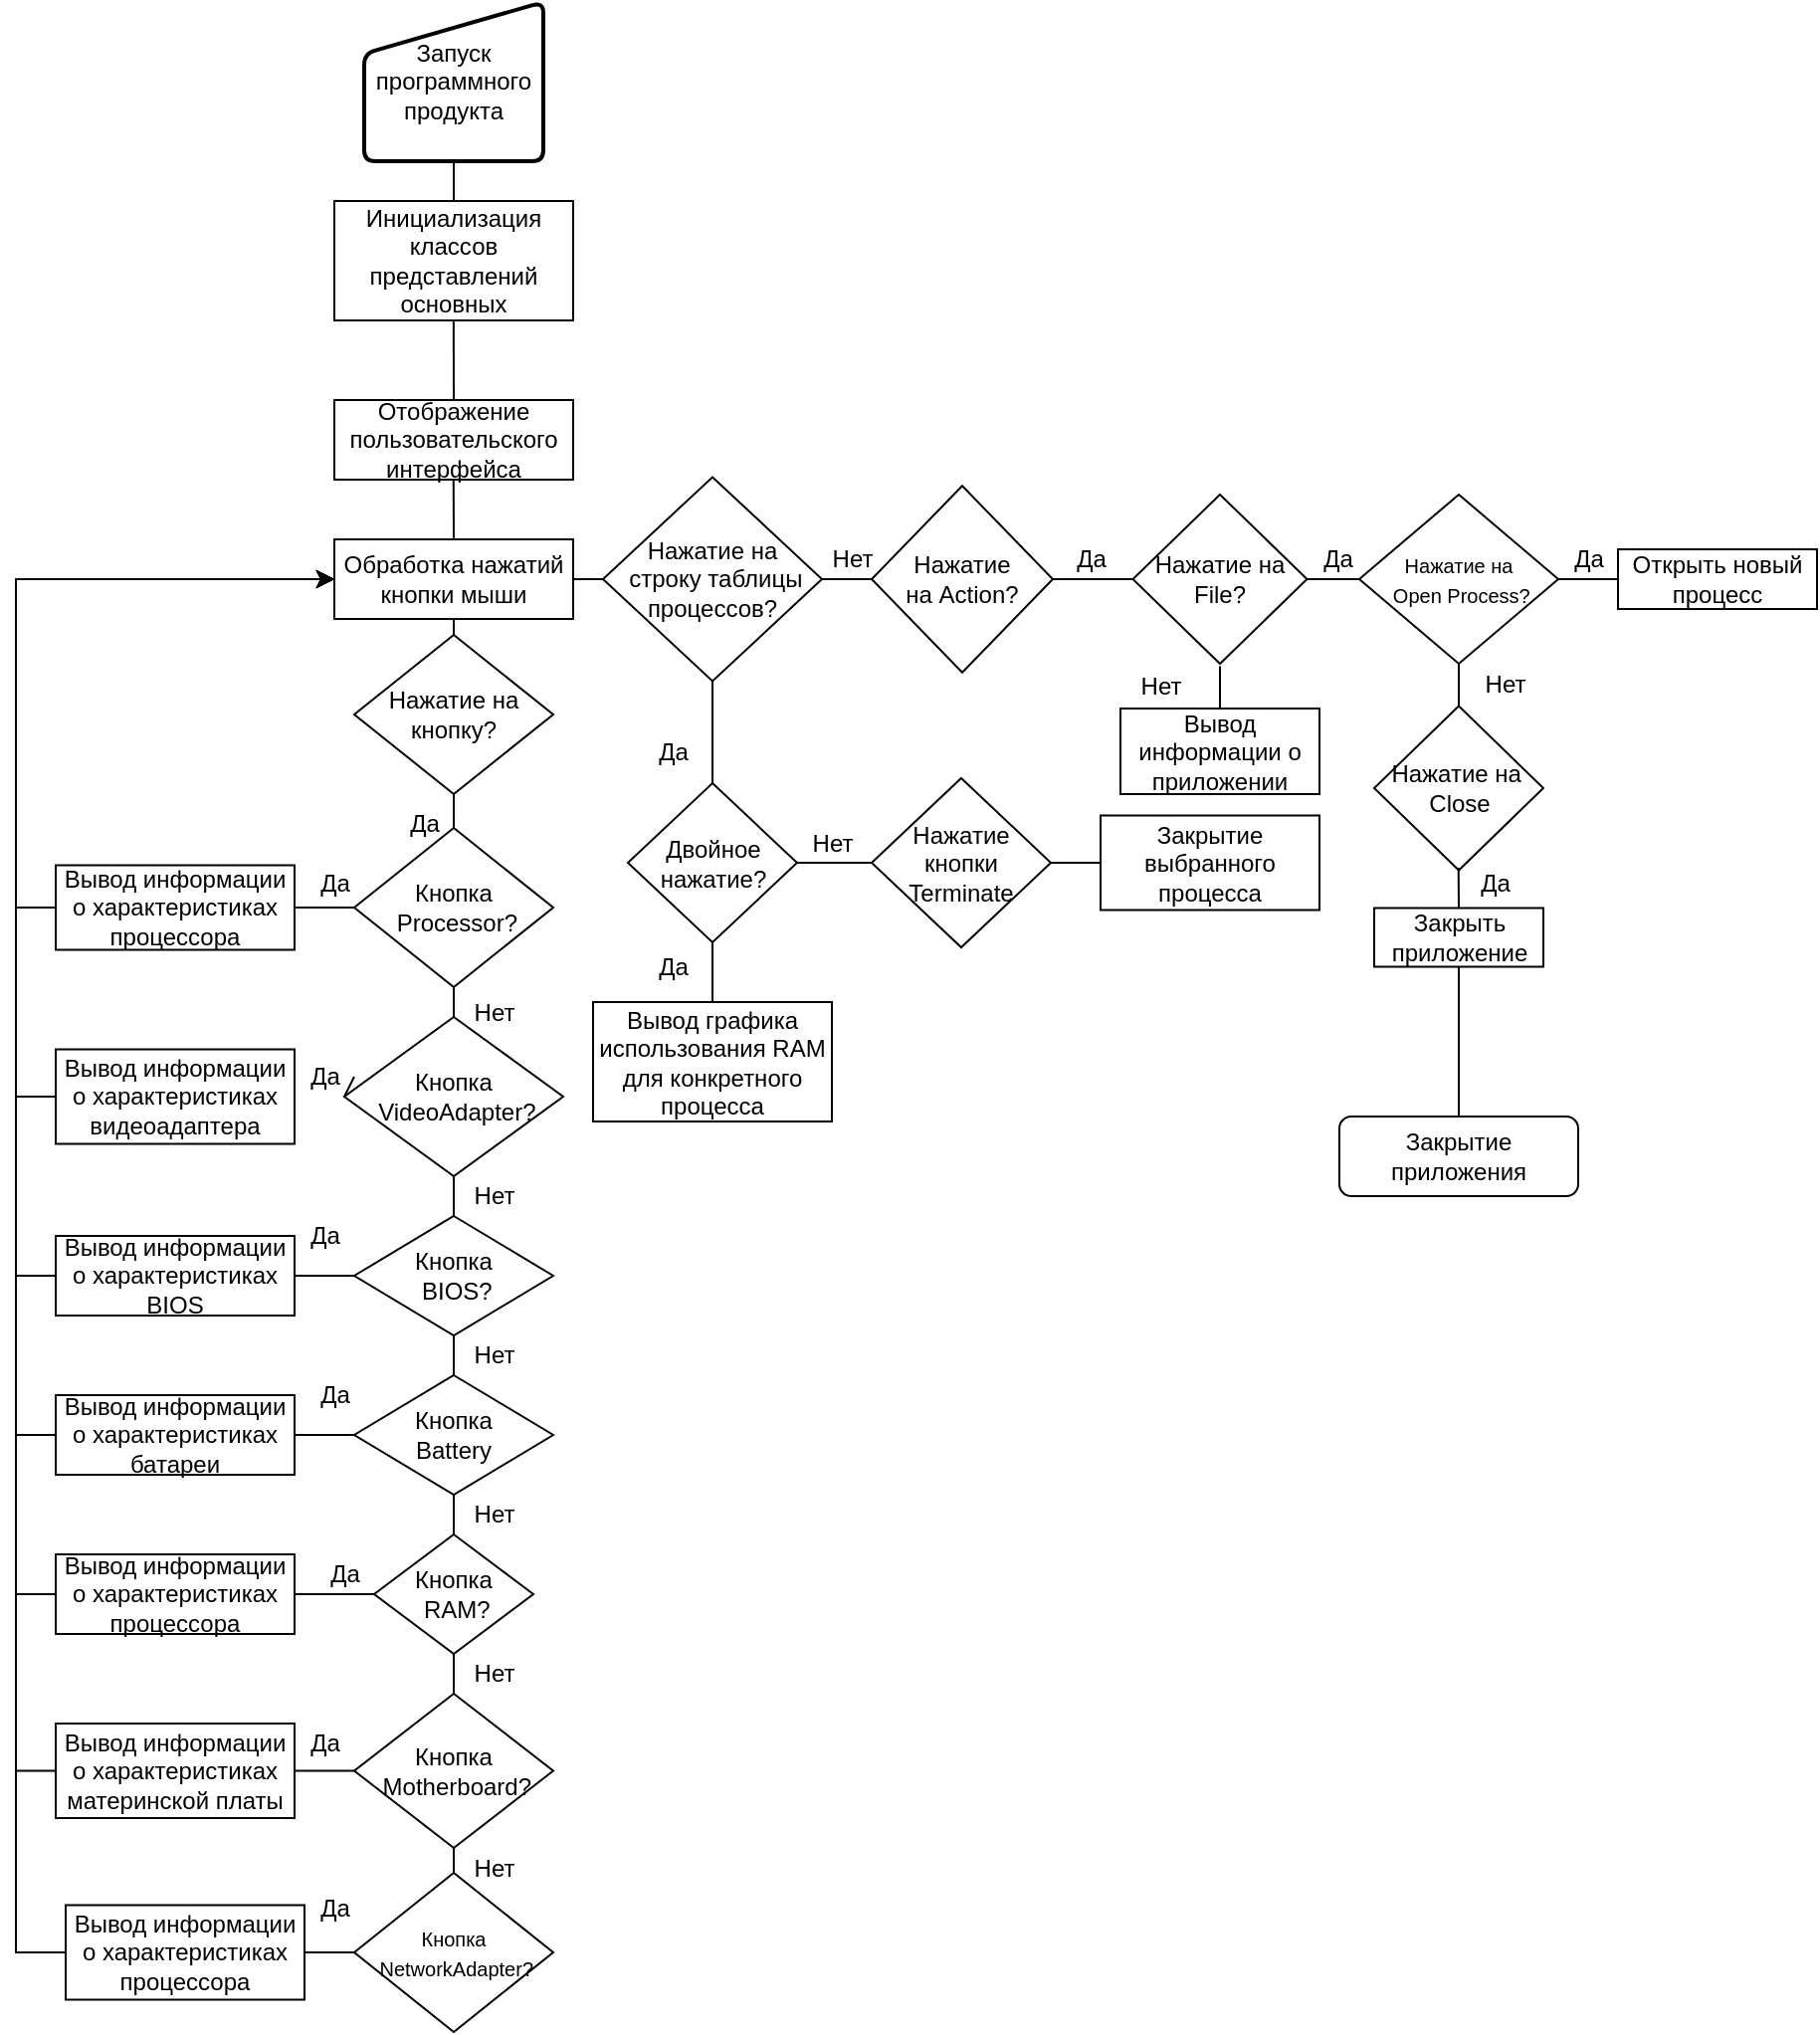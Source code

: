 <mxfile version="13.9.9" type="device"><diagram id="_V2CQg0SxK5S_n-5SjJo" name="Страница 1"><mxGraphModel dx="3201" dy="1174" grid="1" gridSize="10" guides="1" tooltips="1" connect="1" arrows="1" fold="1" page="1" pageScale="1" pageWidth="827" pageHeight="1169" math="0" shadow="0"><root><mxCell id="0"/><mxCell id="1" parent="0"/><mxCell id="yJj04s_8l4-tccNvQgyF-4" value="Запуск программного продукта" style="html=1;strokeWidth=2;shape=manualInput;whiteSpace=wrap;rounded=1;size=26;arcSize=11;" vertex="1" parent="1"><mxGeometry x="75" y="80" width="90" height="80" as="geometry"/></mxCell><mxCell id="yJj04s_8l4-tccNvQgyF-8" value="Инициализация классов представлений основных" style="rounded=0;whiteSpace=wrap;html=1;" vertex="1" parent="1"><mxGeometry x="60" y="180" width="120" height="60" as="geometry"/></mxCell><mxCell id="yJj04s_8l4-tccNvQgyF-11" value="" style="endArrow=none;html=1;entryX=0.5;entryY=1;entryDx=0;entryDy=0;exitX=0.5;exitY=0;exitDx=0;exitDy=0;" edge="1" parent="1" source="yJj04s_8l4-tccNvQgyF-8" target="yJj04s_8l4-tccNvQgyF-4"><mxGeometry width="50" height="50" relative="1" as="geometry"><mxPoint x="105" y="210" as="sourcePoint"/><mxPoint x="155" y="160" as="targetPoint"/></mxGeometry></mxCell><mxCell id="yJj04s_8l4-tccNvQgyF-12" value="Отображение пользовательского интерфейса" style="rounded=0;whiteSpace=wrap;html=1;" vertex="1" parent="1"><mxGeometry x="60" y="280" width="120" height="40" as="geometry"/></mxCell><mxCell id="yJj04s_8l4-tccNvQgyF-13" value="Обработка нажатий кнопки мыши" style="rounded=0;whiteSpace=wrap;html=1;" vertex="1" parent="1"><mxGeometry x="60" y="350.01" width="120" height="40" as="geometry"/></mxCell><mxCell id="yJj04s_8l4-tccNvQgyF-16" value="" style="endArrow=none;html=1;entryX=0.5;entryY=1;entryDx=0;entryDy=0;exitX=0.5;exitY=0;exitDx=0;exitDy=0;" edge="1" parent="1" source="yJj04s_8l4-tccNvQgyF-12"><mxGeometry width="50" height="50" relative="1" as="geometry"><mxPoint x="119.92" y="260" as="sourcePoint"/><mxPoint x="119.92" y="240" as="targetPoint"/></mxGeometry></mxCell><mxCell id="yJj04s_8l4-tccNvQgyF-17" value="" style="endArrow=none;html=1;entryX=0.5;entryY=1;entryDx=0;entryDy=0;exitX=0.5;exitY=0;exitDx=0;exitDy=0;" edge="1" parent="1" source="yJj04s_8l4-tccNvQgyF-13"><mxGeometry width="50" height="50" relative="1" as="geometry"><mxPoint x="119.88" y="340" as="sourcePoint"/><mxPoint x="119.88" y="320" as="targetPoint"/></mxGeometry></mxCell><mxCell id="yJj04s_8l4-tccNvQgyF-18" value="" style="endArrow=none;html=1;exitX=1;exitY=0.5;exitDx=0;exitDy=0;entryX=0;entryY=0.5;entryDx=0;entryDy=0;" edge="1" parent="1" source="yJj04s_8l4-tccNvQgyF-13" target="yJj04s_8l4-tccNvQgyF-19"><mxGeometry width="50" height="50" relative="1" as="geometry"><mxPoint x="250" y="400" as="sourcePoint"/><mxPoint x="240" y="370" as="targetPoint"/></mxGeometry></mxCell><mxCell id="yJj04s_8l4-tccNvQgyF-19" value="Нажатие на&lt;br&gt;&amp;nbsp;строку таблицы процессов?" style="rhombus;whiteSpace=wrap;html=1;" vertex="1" parent="1"><mxGeometry x="195" y="318.75" width="110" height="102.5" as="geometry"/></mxCell><mxCell id="yJj04s_8l4-tccNvQgyF-30" value="" style="endArrow=none;html=1;entryX=0.5;entryY=1;entryDx=0;entryDy=0;exitX=0.5;exitY=0;exitDx=0;exitDy=0;" edge="1" parent="1" source="yJj04s_8l4-tccNvQgyF-32" target="yJj04s_8l4-tccNvQgyF-19"><mxGeometry width="50" height="50" relative="1" as="geometry"><mxPoint x="250" y="462.5" as="sourcePoint"/><mxPoint x="249.8" y="425" as="targetPoint"/></mxGeometry></mxCell><mxCell id="yJj04s_8l4-tccNvQgyF-31" value="Да" style="text;html=1;align=center;verticalAlign=middle;resizable=0;points=[];autosize=1;" vertex="1" parent="1"><mxGeometry x="215" y="446.5" width="30" height="20" as="geometry"/></mxCell><mxCell id="yJj04s_8l4-tccNvQgyF-32" value="Двойное нажатие?" style="rhombus;whiteSpace=wrap;html=1;" vertex="1" parent="1"><mxGeometry x="207.5" y="472.5" width="85" height="80" as="geometry"/></mxCell><mxCell id="yJj04s_8l4-tccNvQgyF-33" value="" style="endArrow=none;html=1;entryX=0.5;entryY=1;entryDx=0;entryDy=0;exitX=0.5;exitY=0;exitDx=0;exitDy=0;" edge="1" parent="1" source="yJj04s_8l4-tccNvQgyF-40" target="yJj04s_8l4-tccNvQgyF-32"><mxGeometry width="50" height="50" relative="1" as="geometry"><mxPoint x="250" y="592.5" as="sourcePoint"/><mxPoint x="265" y="562.5" as="targetPoint"/></mxGeometry></mxCell><mxCell id="yJj04s_8l4-tccNvQgyF-34" value="Да" style="text;html=1;align=center;verticalAlign=middle;resizable=0;points=[];autosize=1;" vertex="1" parent="1"><mxGeometry x="215" y="555" width="30" height="20" as="geometry"/></mxCell><mxCell id="yJj04s_8l4-tccNvQgyF-35" value="" style="endArrow=none;html=1;exitX=1;exitY=0.5;exitDx=0;exitDy=0;entryX=0;entryY=0.5;entryDx=0;entryDy=0;" edge="1" parent="1" source="yJj04s_8l4-tccNvQgyF-32" target="yJj04s_8l4-tccNvQgyF-37"><mxGeometry width="50" height="50" relative="1" as="geometry"><mxPoint x="315" y="562.5" as="sourcePoint"/><mxPoint x="345" y="512.5" as="targetPoint"/></mxGeometry></mxCell><mxCell id="yJj04s_8l4-tccNvQgyF-36" value="Нет" style="text;html=1;align=center;verticalAlign=middle;resizable=0;points=[];autosize=1;" vertex="1" parent="1"><mxGeometry x="290" y="492.5" width="40" height="20" as="geometry"/></mxCell><mxCell id="yJj04s_8l4-tccNvQgyF-37" value="Нажатие &lt;br&gt;кнопки &lt;br&gt;Terminate" style="rhombus;whiteSpace=wrap;html=1;" vertex="1" parent="1"><mxGeometry x="330" y="470" width="90" height="85" as="geometry"/></mxCell><mxCell id="yJj04s_8l4-tccNvQgyF-38" value="Закрытие выбранного процесса" style="rounded=0;whiteSpace=wrap;html=1;" vertex="1" parent="1"><mxGeometry x="445" y="488.75" width="110" height="47.5" as="geometry"/></mxCell><mxCell id="yJj04s_8l4-tccNvQgyF-39" value="" style="endArrow=none;html=1;exitX=1;exitY=0.5;exitDx=0;exitDy=0;entryX=0;entryY=0.5;entryDx=0;entryDy=0;" edge="1" parent="1" source="yJj04s_8l4-tccNvQgyF-37" target="yJj04s_8l4-tccNvQgyF-38"><mxGeometry width="50" height="50" relative="1" as="geometry"><mxPoint x="375" y="612.5" as="sourcePoint"/><mxPoint x="425" y="562.5" as="targetPoint"/></mxGeometry></mxCell><mxCell id="yJj04s_8l4-tccNvQgyF-40" value="Вывод графика использования RAM для конкретного процесса" style="rounded=0;whiteSpace=wrap;html=1;" vertex="1" parent="1"><mxGeometry x="190" y="582.5" width="120" height="60" as="geometry"/></mxCell><mxCell id="yJj04s_8l4-tccNvQgyF-41" value="" style="endArrow=none;html=1;exitX=1;exitY=0.5;exitDx=0;exitDy=0;entryX=0;entryY=0.5;entryDx=0;entryDy=0;" edge="1" parent="1" source="yJj04s_8l4-tccNvQgyF-19" target="yJj04s_8l4-tccNvQgyF-42"><mxGeometry width="50" height="50" relative="1" as="geometry"><mxPoint x="335" y="362.5" as="sourcePoint"/><mxPoint x="355" y="372.5" as="targetPoint"/></mxGeometry></mxCell><mxCell id="yJj04s_8l4-tccNvQgyF-42" value="Нажатие &lt;br&gt;на Action?" style="rhombus;whiteSpace=wrap;html=1;" vertex="1" parent="1"><mxGeometry x="330" y="323.13" width="91" height="93.75" as="geometry"/></mxCell><mxCell id="yJj04s_8l4-tccNvQgyF-43" value="Нет" style="text;html=1;align=center;verticalAlign=middle;resizable=0;points=[];autosize=1;" vertex="1" parent="1"><mxGeometry x="300" y="350" width="40" height="20" as="geometry"/></mxCell><mxCell id="yJj04s_8l4-tccNvQgyF-44" value="" style="endArrow=none;html=1;exitX=1;exitY=0.5;exitDx=0;exitDy=0;entryX=0;entryY=0.5;entryDx=0;entryDy=0;" edge="1" parent="1" source="yJj04s_8l4-tccNvQgyF-42" target="yJj04s_8l4-tccNvQgyF-46"><mxGeometry width="50" height="50" relative="1" as="geometry"><mxPoint x="421" y="372.5" as="sourcePoint"/><mxPoint x="471" y="372.5" as="targetPoint"/></mxGeometry></mxCell><mxCell id="yJj04s_8l4-tccNvQgyF-45" value="Да" style="text;html=1;align=center;verticalAlign=middle;resizable=0;points=[];autosize=1;" vertex="1" parent="1"><mxGeometry x="425" y="350" width="30" height="20" as="geometry"/></mxCell><mxCell id="yJj04s_8l4-tccNvQgyF-46" value="Нажатие на File?" style="rhombus;whiteSpace=wrap;html=1;" vertex="1" parent="1"><mxGeometry x="461.25" y="327.5" width="87.5" height="85" as="geometry"/></mxCell><mxCell id="yJj04s_8l4-tccNvQgyF-48" value="" style="endArrow=none;html=1;entryX=0.5;entryY=1;entryDx=0;entryDy=0;exitX=0.5;exitY=0;exitDx=0;exitDy=0;" edge="1" parent="1" source="yJj04s_8l4-tccNvQgyF-50"><mxGeometry width="50" height="50" relative="1" as="geometry"><mxPoint x="505" y="436.5" as="sourcePoint"/><mxPoint x="505" y="413.75" as="targetPoint"/></mxGeometry></mxCell><mxCell id="yJj04s_8l4-tccNvQgyF-49" value="Нет" style="text;html=1;align=center;verticalAlign=middle;resizable=0;points=[];autosize=1;" vertex="1" parent="1"><mxGeometry x="455" y="413.75" width="40" height="20" as="geometry"/></mxCell><mxCell id="yJj04s_8l4-tccNvQgyF-50" value="Вывод информации о приложении" style="rounded=0;whiteSpace=wrap;html=1;" vertex="1" parent="1"><mxGeometry x="455" y="435" width="100" height="43" as="geometry"/></mxCell><mxCell id="yJj04s_8l4-tccNvQgyF-51" value="" style="endArrow=none;html=1;exitX=1;exitY=0.5;exitDx=0;exitDy=0;entryX=0;entryY=0.5;entryDx=0;entryDy=0;" edge="1" parent="1" source="yJj04s_8l4-tccNvQgyF-46" target="yJj04s_8l4-tccNvQgyF-53"><mxGeometry width="50" height="50" relative="1" as="geometry"><mxPoint x="575" y="372.02" as="sourcePoint"/><mxPoint x="595" y="372.5" as="targetPoint"/></mxGeometry></mxCell><mxCell id="yJj04s_8l4-tccNvQgyF-52" value="Да" style="text;html=1;align=center;verticalAlign=middle;resizable=0;points=[];autosize=1;" vertex="1" parent="1"><mxGeometry x="548.75" y="350" width="30" height="20" as="geometry"/></mxCell><mxCell id="yJj04s_8l4-tccNvQgyF-53" value="&lt;font style=&quot;font-size: 10px&quot;&gt;Нажатие на&lt;br&gt;&amp;nbsp;Open Process?&lt;/font&gt;" style="rhombus;whiteSpace=wrap;html=1;" vertex="1" parent="1"><mxGeometry x="575" y="327.5" width="100" height="85" as="geometry"/></mxCell><mxCell id="yJj04s_8l4-tccNvQgyF-54" value="" style="endArrow=none;html=1;exitX=1;exitY=0.5;exitDx=0;exitDy=0;entryX=0;entryY=0.5;entryDx=0;entryDy=0;" edge="1" parent="1" source="yJj04s_8l4-tccNvQgyF-53" target="yJj04s_8l4-tccNvQgyF-56"><mxGeometry width="50" height="50" relative="1" as="geometry"><mxPoint x="685" y="372.5" as="sourcePoint"/><mxPoint x="735.0" y="372.5" as="targetPoint"/></mxGeometry></mxCell><mxCell id="yJj04s_8l4-tccNvQgyF-55" value="Да" style="text;html=1;align=center;verticalAlign=middle;resizable=0;points=[];autosize=1;" vertex="1" parent="1"><mxGeometry x="675" y="350" width="30" height="20" as="geometry"/></mxCell><mxCell id="yJj04s_8l4-tccNvQgyF-56" value="Открыть новый процесс" style="rounded=0;whiteSpace=wrap;html=1;" vertex="1" parent="1"><mxGeometry x="705" y="355.01" width="100" height="30" as="geometry"/></mxCell><mxCell id="yJj04s_8l4-tccNvQgyF-57" value="" style="endArrow=none;html=1;entryX=0.5;entryY=1;entryDx=0;entryDy=0;exitX=0.5;exitY=0;exitDx=0;exitDy=0;" edge="1" parent="1" source="yJj04s_8l4-tccNvQgyF-138" target="yJj04s_8l4-tccNvQgyF-53"><mxGeometry width="50" height="50" relative="1" as="geometry"><mxPoint x="625" y="430" as="sourcePoint"/><mxPoint x="635" y="415.5" as="targetPoint"/></mxGeometry></mxCell><mxCell id="yJj04s_8l4-tccNvQgyF-58" value="Нет" style="text;html=1;align=center;verticalAlign=middle;resizable=0;points=[];autosize=1;" vertex="1" parent="1"><mxGeometry x="627.5" y="412.5" width="40" height="20" as="geometry"/></mxCell><mxCell id="yJj04s_8l4-tccNvQgyF-59" value="Закрыть приложение" style="rounded=0;whiteSpace=wrap;html=1;" vertex="1" parent="1"><mxGeometry x="582.5" y="535.25" width="85" height="29.5" as="geometry"/></mxCell><mxCell id="yJj04s_8l4-tccNvQgyF-60" value="Закрытие приложения" style="rounded=1;whiteSpace=wrap;html=1;" vertex="1" parent="1"><mxGeometry x="565" y="640" width="120" height="40" as="geometry"/></mxCell><mxCell id="yJj04s_8l4-tccNvQgyF-61" value="" style="endArrow=none;html=1;entryX=0.5;entryY=1;entryDx=0;entryDy=0;" edge="1" parent="1" source="yJj04s_8l4-tccNvQgyF-60" target="yJj04s_8l4-tccNvQgyF-59"><mxGeometry width="50" height="50" relative="1" as="geometry"><mxPoint x="415" y="512.5" as="sourcePoint"/><mxPoint x="465" y="462.5" as="targetPoint"/></mxGeometry></mxCell><mxCell id="yJj04s_8l4-tccNvQgyF-62" value="Нажатие на кнопку?" style="rhombus;whiteSpace=wrap;html=1;" vertex="1" parent="1"><mxGeometry x="70" y="398" width="100" height="80" as="geometry"/></mxCell><mxCell id="yJj04s_8l4-tccNvQgyF-63" value="" style="endArrow=none;html=1;entryX=0.5;entryY=1;entryDx=0;entryDy=0;" edge="1" parent="1" source="yJj04s_8l4-tccNvQgyF-62" target="yJj04s_8l4-tccNvQgyF-13"><mxGeometry width="50" height="50" relative="1" as="geometry"><mxPoint x="380" y="560" as="sourcePoint"/><mxPoint x="430" y="510" as="targetPoint"/></mxGeometry></mxCell><mxCell id="yJj04s_8l4-tccNvQgyF-65" value="" style="endArrow=none;html=1;entryX=0.5;entryY=1;entryDx=0;entryDy=0;exitX=0.5;exitY=0;exitDx=0;exitDy=0;" edge="1" parent="1" source="yJj04s_8l4-tccNvQgyF-67" target="yJj04s_8l4-tccNvQgyF-62"><mxGeometry width="50" height="50" relative="1" as="geometry"><mxPoint x="119.83" y="532.5" as="sourcePoint"/><mxPoint x="119.83" y="510" as="targetPoint"/></mxGeometry></mxCell><mxCell id="yJj04s_8l4-tccNvQgyF-66" value="Да" style="text;html=1;align=center;verticalAlign=middle;resizable=0;points=[];autosize=1;" vertex="1" parent="1"><mxGeometry x="90" y="482.5" width="30" height="20" as="geometry"/></mxCell><mxCell id="yJj04s_8l4-tccNvQgyF-67" value="Кнопка&lt;br&gt;&amp;nbsp;Processor?" style="rhombus;whiteSpace=wrap;html=1;" vertex="1" parent="1"><mxGeometry x="70" y="495" width="100" height="80" as="geometry"/></mxCell><mxCell id="yJj04s_8l4-tccNvQgyF-69" value="" style="endArrow=none;html=1;entryX=0.5;entryY=1;entryDx=0;entryDy=0;exitX=0.5;exitY=0;exitDx=0;exitDy=0;" edge="1" parent="1" source="yJj04s_8l4-tccNvQgyF-74" target="yJj04s_8l4-tccNvQgyF-67"><mxGeometry width="50" height="50" relative="1" as="geometry"><mxPoint x="120" y="625" as="sourcePoint"/><mxPoint x="120" y="602.5" as="targetPoint"/></mxGeometry></mxCell><mxCell id="yJj04s_8l4-tccNvQgyF-70" value="" style="endArrow=none;html=1;exitX=1;exitY=0.5;exitDx=0;exitDy=0;entryX=0;entryY=0.5;entryDx=0;entryDy=0;" edge="1" parent="1" source="yJj04s_8l4-tccNvQgyF-73" target="yJj04s_8l4-tccNvQgyF-67"><mxGeometry width="50" height="50" relative="1" as="geometry"><mxPoint x="20" y="562.26" as="sourcePoint"/><mxPoint x="70.0" y="562.26" as="targetPoint"/></mxGeometry></mxCell><mxCell id="yJj04s_8l4-tccNvQgyF-71" value="Да" style="text;html=1;align=center;verticalAlign=middle;resizable=0;points=[];autosize=1;" vertex="1" parent="1"><mxGeometry x="45" y="512.5" width="30" height="20" as="geometry"/></mxCell><mxCell id="yJj04s_8l4-tccNvQgyF-72" value="Нет" style="text;html=1;align=center;verticalAlign=middle;resizable=0;points=[];autosize=1;" vertex="1" parent="1"><mxGeometry x="120" y="577.5" width="40" height="20" as="geometry"/></mxCell><mxCell id="yJj04s_8l4-tccNvQgyF-143" style="edgeStyle=orthogonalEdgeStyle;rounded=0;orthogonalLoop=1;jettySize=auto;html=1;entryX=0;entryY=0.5;entryDx=0;entryDy=0;exitX=0;exitY=0.5;exitDx=0;exitDy=0;" edge="1" parent="1" source="yJj04s_8l4-tccNvQgyF-73" target="yJj04s_8l4-tccNvQgyF-13"><mxGeometry relative="1" as="geometry"/></mxCell><mxCell id="yJj04s_8l4-tccNvQgyF-73" value="Вывод информации о характеристиках процессора" style="rounded=0;whiteSpace=wrap;html=1;" vertex="1" parent="1"><mxGeometry x="-80" y="513.75" width="120" height="42.5" as="geometry"/></mxCell><mxCell id="yJj04s_8l4-tccNvQgyF-74" value="Кнопка&lt;br&gt;&amp;nbsp;VideoAdapter?" style="rhombus;whiteSpace=wrap;html=1;" vertex="1" parent="1"><mxGeometry x="65" y="590" width="110" height="80" as="geometry"/></mxCell><mxCell id="yJj04s_8l4-tccNvQgyF-75" value="" style="endArrow=none;html=1;entryX=0.5;entryY=1;entryDx=0;entryDy=0;" edge="1" parent="1" target="yJj04s_8l4-tccNvQgyF-74"><mxGeometry width="50" height="50" relative="1" as="geometry"><mxPoint x="120" y="722.5" as="sourcePoint"/><mxPoint x="120" y="700" as="targetPoint"/></mxGeometry></mxCell><mxCell id="yJj04s_8l4-tccNvQgyF-76" value="" style="endArrow=none;html=1;exitX=1;exitY=0.5;exitDx=0;exitDy=0;entryX=0;entryY=0.5;entryDx=0;entryDy=0;" edge="1" parent="1" source="yJj04s_8l4-tccNvQgyF-77" target="yJj04s_8l4-tccNvQgyF-74"><mxGeometry width="50" height="50" relative="1" as="geometry"><mxPoint x="20" y="659.76" as="sourcePoint"/><mxPoint x="70" y="659.76" as="targetPoint"/></mxGeometry></mxCell><mxCell id="yJj04s_8l4-tccNvQgyF-78" value="Нет" style="text;html=1;align=center;verticalAlign=middle;resizable=0;points=[];autosize=1;" vertex="1" parent="1"><mxGeometry x="120" y="670" width="40" height="20" as="geometry"/></mxCell><mxCell id="yJj04s_8l4-tccNvQgyF-144" style="edgeStyle=orthogonalEdgeStyle;rounded=0;orthogonalLoop=1;jettySize=auto;html=1;exitX=0;exitY=0.5;exitDx=0;exitDy=0;entryX=0;entryY=0.5;entryDx=0;entryDy=0;" edge="1" parent="1" source="yJj04s_8l4-tccNvQgyF-79" target="yJj04s_8l4-tccNvQgyF-13"><mxGeometry relative="1" as="geometry"/></mxCell><mxCell id="yJj04s_8l4-tccNvQgyF-79" value="Вывод информации о характеристиках видеоадаптера" style="rounded=0;whiteSpace=wrap;html=1;" vertex="1" parent="1"><mxGeometry x="-80" y="606.25" width="120" height="47.5" as="geometry"/></mxCell><mxCell id="yJj04s_8l4-tccNvQgyF-81" value="Кнопка&lt;br&gt;&amp;nbsp;BIOS?" style="rhombus;whiteSpace=wrap;html=1;" vertex="1" parent="1"><mxGeometry x="70" y="690" width="100" height="60" as="geometry"/></mxCell><mxCell id="yJj04s_8l4-tccNvQgyF-82" value="" style="endArrow=none;html=1;entryX=0.5;entryY=1;entryDx=0;entryDy=0;exitX=0.5;exitY=0;exitDx=0;exitDy=0;" edge="1" parent="1" source="yJj04s_8l4-tccNvQgyF-87" target="yJj04s_8l4-tccNvQgyF-81"><mxGeometry width="50" height="50" relative="1" as="geometry"><mxPoint x="120" y="825" as="sourcePoint"/><mxPoint x="120" y="802.5" as="targetPoint"/></mxGeometry></mxCell><mxCell id="yJj04s_8l4-tccNvQgyF-83" value="" style="endArrow=none;html=1;exitX=1;exitY=0.5;exitDx=0;exitDy=0;entryX=0;entryY=0.5;entryDx=0;entryDy=0;" edge="1" parent="1" source="yJj04s_8l4-tccNvQgyF-86" target="yJj04s_8l4-tccNvQgyF-81"><mxGeometry width="50" height="50" relative="1" as="geometry"><mxPoint x="20" y="762.26" as="sourcePoint"/><mxPoint x="70" y="762.26" as="targetPoint"/></mxGeometry></mxCell><mxCell id="yJj04s_8l4-tccNvQgyF-84" value="Да" style="text;html=1;align=center;verticalAlign=middle;resizable=0;points=[];autosize=1;" vertex="1" parent="1"><mxGeometry x="40" y="690" width="30" height="20" as="geometry"/></mxCell><mxCell id="yJj04s_8l4-tccNvQgyF-85" value="Нет" style="text;html=1;align=center;verticalAlign=middle;resizable=0;points=[];autosize=1;" vertex="1" parent="1"><mxGeometry x="120" y="750" width="40" height="20" as="geometry"/></mxCell><mxCell id="yJj04s_8l4-tccNvQgyF-145" style="edgeStyle=orthogonalEdgeStyle;rounded=0;orthogonalLoop=1;jettySize=auto;html=1;exitX=0;exitY=0.5;exitDx=0;exitDy=0;entryX=0;entryY=0.5;entryDx=0;entryDy=0;" edge="1" parent="1" source="yJj04s_8l4-tccNvQgyF-86" target="yJj04s_8l4-tccNvQgyF-13"><mxGeometry relative="1" as="geometry"/></mxCell><mxCell id="yJj04s_8l4-tccNvQgyF-86" value="Вывод информации о характеристиках BIOS" style="rounded=0;whiteSpace=wrap;html=1;" vertex="1" parent="1"><mxGeometry x="-80" y="700" width="120" height="40" as="geometry"/></mxCell><mxCell id="yJj04s_8l4-tccNvQgyF-87" value="Кнопка&lt;br&gt;Battery" style="rhombus;whiteSpace=wrap;html=1;" vertex="1" parent="1"><mxGeometry x="70" y="770" width="100" height="60" as="geometry"/></mxCell><mxCell id="yJj04s_8l4-tccNvQgyF-88" value="" style="endArrow=none;html=1;entryX=0.5;entryY=1;entryDx=0;entryDy=0;exitX=0.5;exitY=0;exitDx=0;exitDy=0;" edge="1" parent="1" source="yJj04s_8l4-tccNvQgyF-94" target="yJj04s_8l4-tccNvQgyF-87"><mxGeometry width="50" height="50" relative="1" as="geometry"><mxPoint x="120" y="932.5" as="sourcePoint"/><mxPoint x="120" y="910" as="targetPoint"/></mxGeometry></mxCell><mxCell id="yJj04s_8l4-tccNvQgyF-89" value="" style="endArrow=none;html=1;exitX=1;exitY=0.5;exitDx=0;exitDy=0;entryX=0;entryY=0.5;entryDx=0;entryDy=0;" edge="1" parent="1" source="yJj04s_8l4-tccNvQgyF-92" target="yJj04s_8l4-tccNvQgyF-87"><mxGeometry width="50" height="50" relative="1" as="geometry"><mxPoint x="20" y="869.76" as="sourcePoint"/><mxPoint x="70" y="869.76" as="targetPoint"/></mxGeometry></mxCell><mxCell id="yJj04s_8l4-tccNvQgyF-90" value="Да" style="text;html=1;align=center;verticalAlign=middle;resizable=0;points=[];autosize=1;" vertex="1" parent="1"><mxGeometry x="45" y="770" width="30" height="20" as="geometry"/></mxCell><mxCell id="yJj04s_8l4-tccNvQgyF-91" value="Нет" style="text;html=1;align=center;verticalAlign=middle;resizable=0;points=[];autosize=1;" vertex="1" parent="1"><mxGeometry x="120" y="830" width="40" height="20" as="geometry"/></mxCell><mxCell id="yJj04s_8l4-tccNvQgyF-147" style="edgeStyle=orthogonalEdgeStyle;rounded=0;orthogonalLoop=1;jettySize=auto;html=1;entryX=0;entryY=0.5;entryDx=0;entryDy=0;exitX=0;exitY=0.5;exitDx=0;exitDy=0;" edge="1" parent="1" source="yJj04s_8l4-tccNvQgyF-92" target="yJj04s_8l4-tccNvQgyF-13"><mxGeometry relative="1" as="geometry"><Array as="points"><mxPoint x="-100" y="800"/><mxPoint x="-100" y="370"/></Array></mxGeometry></mxCell><mxCell id="yJj04s_8l4-tccNvQgyF-92" value="Вывод информации о характеристиках батареи" style="rounded=0;whiteSpace=wrap;html=1;" vertex="1" parent="1"><mxGeometry x="-80" y="780" width="120" height="40" as="geometry"/></mxCell><mxCell id="yJj04s_8l4-tccNvQgyF-94" value="Кнопка&lt;br&gt;&amp;nbsp;RAM?" style="rhombus;whiteSpace=wrap;html=1;" vertex="1" parent="1"><mxGeometry x="80" y="850" width="80" height="60" as="geometry"/></mxCell><mxCell id="yJj04s_8l4-tccNvQgyF-95" value="" style="endArrow=none;html=1;entryX=0.5;entryY=1;entryDx=0;entryDy=0;" edge="1" parent="1" source="yJj04s_8l4-tccNvQgyF-108" target="yJj04s_8l4-tccNvQgyF-94"><mxGeometry width="50" height="50" relative="1" as="geometry"><mxPoint x="120" y="1042.5" as="sourcePoint"/><mxPoint x="120" y="1020" as="targetPoint"/></mxGeometry></mxCell><mxCell id="yJj04s_8l4-tccNvQgyF-96" value="" style="endArrow=none;html=1;exitX=1;exitY=0.5;exitDx=0;exitDy=0;entryX=0;entryY=0.5;entryDx=0;entryDy=0;" edge="1" parent="1" source="yJj04s_8l4-tccNvQgyF-99" target="yJj04s_8l4-tccNvQgyF-94"><mxGeometry width="50" height="50" relative="1" as="geometry"><mxPoint x="20" y="979.76" as="sourcePoint"/><mxPoint x="70" y="979.76" as="targetPoint"/></mxGeometry></mxCell><mxCell id="yJj04s_8l4-tccNvQgyF-97" value="Да" style="text;html=1;align=center;verticalAlign=middle;resizable=0;points=[];autosize=1;" vertex="1" parent="1"><mxGeometry x="50" y="860" width="30" height="20" as="geometry"/></mxCell><mxCell id="yJj04s_8l4-tccNvQgyF-98" value="Нет" style="text;html=1;align=center;verticalAlign=middle;resizable=0;points=[];autosize=1;" vertex="1" parent="1"><mxGeometry x="120" y="910" width="40" height="20" as="geometry"/></mxCell><mxCell id="yJj04s_8l4-tccNvQgyF-148" style="edgeStyle=orthogonalEdgeStyle;rounded=0;orthogonalLoop=1;jettySize=auto;html=1;entryX=0;entryY=0.5;entryDx=0;entryDy=0;exitX=0;exitY=0.5;exitDx=0;exitDy=0;" edge="1" parent="1" source="yJj04s_8l4-tccNvQgyF-99" target="yJj04s_8l4-tccNvQgyF-13"><mxGeometry relative="1" as="geometry"><Array as="points"><mxPoint x="-100" y="880"/><mxPoint x="-100" y="370"/></Array></mxGeometry></mxCell><mxCell id="yJj04s_8l4-tccNvQgyF-99" value="Вывод информации о характеристиках процессора" style="rounded=0;whiteSpace=wrap;html=1;" vertex="1" parent="1"><mxGeometry x="-80" y="860" width="120" height="40" as="geometry"/></mxCell><mxCell id="yJj04s_8l4-tccNvQgyF-109" value="" style="endArrow=none;html=1;entryX=0.5;entryY=1;entryDx=0;entryDy=0;" edge="1" parent="1" source="yJj04s_8l4-tccNvQgyF-126" target="yJj04s_8l4-tccNvQgyF-108"><mxGeometry width="50" height="50" relative="1" as="geometry"><mxPoint x="120" y="1142.5" as="sourcePoint"/><mxPoint x="120" y="1120" as="targetPoint"/></mxGeometry></mxCell><mxCell id="yJj04s_8l4-tccNvQgyF-110" value="" style="endArrow=none;html=1;exitX=1;exitY=0.5;exitDx=0;exitDy=0;entryX=0;entryY=0.5;entryDx=0;entryDy=0;" edge="1" parent="1" source="yJj04s_8l4-tccNvQgyF-113" target="yJj04s_8l4-tccNvQgyF-108"><mxGeometry width="50" height="50" relative="1" as="geometry"><mxPoint x="20" y="1079.76" as="sourcePoint"/><mxPoint x="70" y="1079.76" as="targetPoint"/></mxGeometry></mxCell><mxCell id="yJj04s_8l4-tccNvQgyF-111" value="Да" style="text;html=1;align=center;verticalAlign=middle;resizable=0;points=[];autosize=1;" vertex="1" parent="1"><mxGeometry x="40" y="945" width="30" height="20" as="geometry"/></mxCell><mxCell id="yJj04s_8l4-tccNvQgyF-112" value="Нет" style="text;html=1;align=center;verticalAlign=middle;resizable=0;points=[];autosize=1;" vertex="1" parent="1"><mxGeometry x="120" y="1007.5" width="40" height="20" as="geometry"/></mxCell><mxCell id="yJj04s_8l4-tccNvQgyF-149" style="edgeStyle=orthogonalEdgeStyle;rounded=0;orthogonalLoop=1;jettySize=auto;html=1;entryX=0;entryY=0.5;entryDx=0;entryDy=0;exitX=0;exitY=0.5;exitDx=0;exitDy=0;" edge="1" parent="1" source="yJj04s_8l4-tccNvQgyF-113" target="yJj04s_8l4-tccNvQgyF-13"><mxGeometry relative="1" as="geometry"><Array as="points"><mxPoint x="-100" y="969"/><mxPoint x="-100" y="370"/></Array></mxGeometry></mxCell><mxCell id="yJj04s_8l4-tccNvQgyF-113" value="Вывод информации о характеристиках материнской платы" style="rounded=0;whiteSpace=wrap;html=1;" vertex="1" parent="1"><mxGeometry x="-80" y="945" width="120" height="47.5" as="geometry"/></mxCell><mxCell id="yJj04s_8l4-tccNvQgyF-128" value="" style="endArrow=none;html=1;exitX=1;exitY=0.5;exitDx=0;exitDy=0;entryX=0;entryY=0.5;entryDx=0;entryDy=0;" edge="1" parent="1" source="yJj04s_8l4-tccNvQgyF-131" target="yJj04s_8l4-tccNvQgyF-126"><mxGeometry width="50" height="50" relative="1" as="geometry"><mxPoint x="20" y="1179.76" as="sourcePoint"/><mxPoint x="70" y="1179.76" as="targetPoint"/></mxGeometry></mxCell><mxCell id="yJj04s_8l4-tccNvQgyF-129" value="Да" style="text;html=1;align=center;verticalAlign=middle;resizable=0;points=[];autosize=1;" vertex="1" parent="1"><mxGeometry x="45" y="1027.5" width="30" height="20" as="geometry"/></mxCell><mxCell id="yJj04s_8l4-tccNvQgyF-150" style="edgeStyle=orthogonalEdgeStyle;rounded=0;orthogonalLoop=1;jettySize=auto;html=1;entryX=0;entryY=0.5;entryDx=0;entryDy=0;exitX=0;exitY=0.5;exitDx=0;exitDy=0;" edge="1" parent="1" source="yJj04s_8l4-tccNvQgyF-131" target="yJj04s_8l4-tccNvQgyF-13"><mxGeometry relative="1" as="geometry"><Array as="points"><mxPoint x="-100" y="1060"/><mxPoint x="-100" y="370"/></Array></mxGeometry></mxCell><mxCell id="yJj04s_8l4-tccNvQgyF-131" value="Вывод информации о характеристиках процессора" style="rounded=0;whiteSpace=wrap;html=1;" vertex="1" parent="1"><mxGeometry x="-75" y="1036.25" width="120" height="47.5" as="geometry"/></mxCell><mxCell id="yJj04s_8l4-tccNvQgyF-138" value="Нажатие на&amp;nbsp;&lt;br&gt;Close" style="rhombus;whiteSpace=wrap;html=1;" vertex="1" parent="1"><mxGeometry x="582.5" y="433.75" width="85" height="82.5" as="geometry"/></mxCell><mxCell id="yJj04s_8l4-tccNvQgyF-139" value="" style="endArrow=none;html=1;entryX=0.5;entryY=1;entryDx=0;entryDy=0;exitX=0.5;exitY=0;exitDx=0;exitDy=0;" edge="1" parent="1" source="yJj04s_8l4-tccNvQgyF-59"><mxGeometry width="50" height="50" relative="1" as="geometry"><mxPoint x="625" y="530" as="sourcePoint"/><mxPoint x="624.86" y="515" as="targetPoint"/></mxGeometry></mxCell><mxCell id="yJj04s_8l4-tccNvQgyF-140" value="Да" style="text;html=1;align=center;verticalAlign=middle;resizable=0;points=[];autosize=1;" vertex="1" parent="1"><mxGeometry x="627.5" y="512.5" width="30" height="20" as="geometry"/></mxCell><mxCell id="yJj04s_8l4-tccNvQgyF-108" value="Кнопка&lt;br&gt;&amp;nbsp;Motherboard?" style="rhombus;whiteSpace=wrap;html=1;" vertex="1" parent="1"><mxGeometry x="70" y="930" width="100" height="77.5" as="geometry"/></mxCell><mxCell id="yJj04s_8l4-tccNvQgyF-126" value="&lt;font style=&quot;font-size: 10px&quot;&gt;Кнопка&lt;br&gt;&amp;nbsp;NetworkAdapter?&lt;/font&gt;" style="rhombus;whiteSpace=wrap;html=1;" vertex="1" parent="1"><mxGeometry x="70" y="1020" width="100" height="80" as="geometry"/></mxCell><mxCell id="yJj04s_8l4-tccNvQgyF-77" value="Да" style="text;html=1;align=center;verticalAlign=middle;resizable=0;points=[];autosize=1;" vertex="1" parent="1"><mxGeometry x="40" y="610" width="30" height="20" as="geometry"/></mxCell><mxCell id="yJj04s_8l4-tccNvQgyF-153" value="" style="endArrow=none;html=1;exitX=1;exitY=0.5;exitDx=0;exitDy=0;entryX=0;entryY=0.5;entryDx=0;entryDy=0;" edge="1" parent="1" source="yJj04s_8l4-tccNvQgyF-79" target="yJj04s_8l4-tccNvQgyF-77"><mxGeometry width="50" height="50" relative="1" as="geometry"><mxPoint x="40" y="630" as="sourcePoint"/><mxPoint x="65" y="630" as="targetPoint"/></mxGeometry></mxCell></root></mxGraphModel></diagram></mxfile>